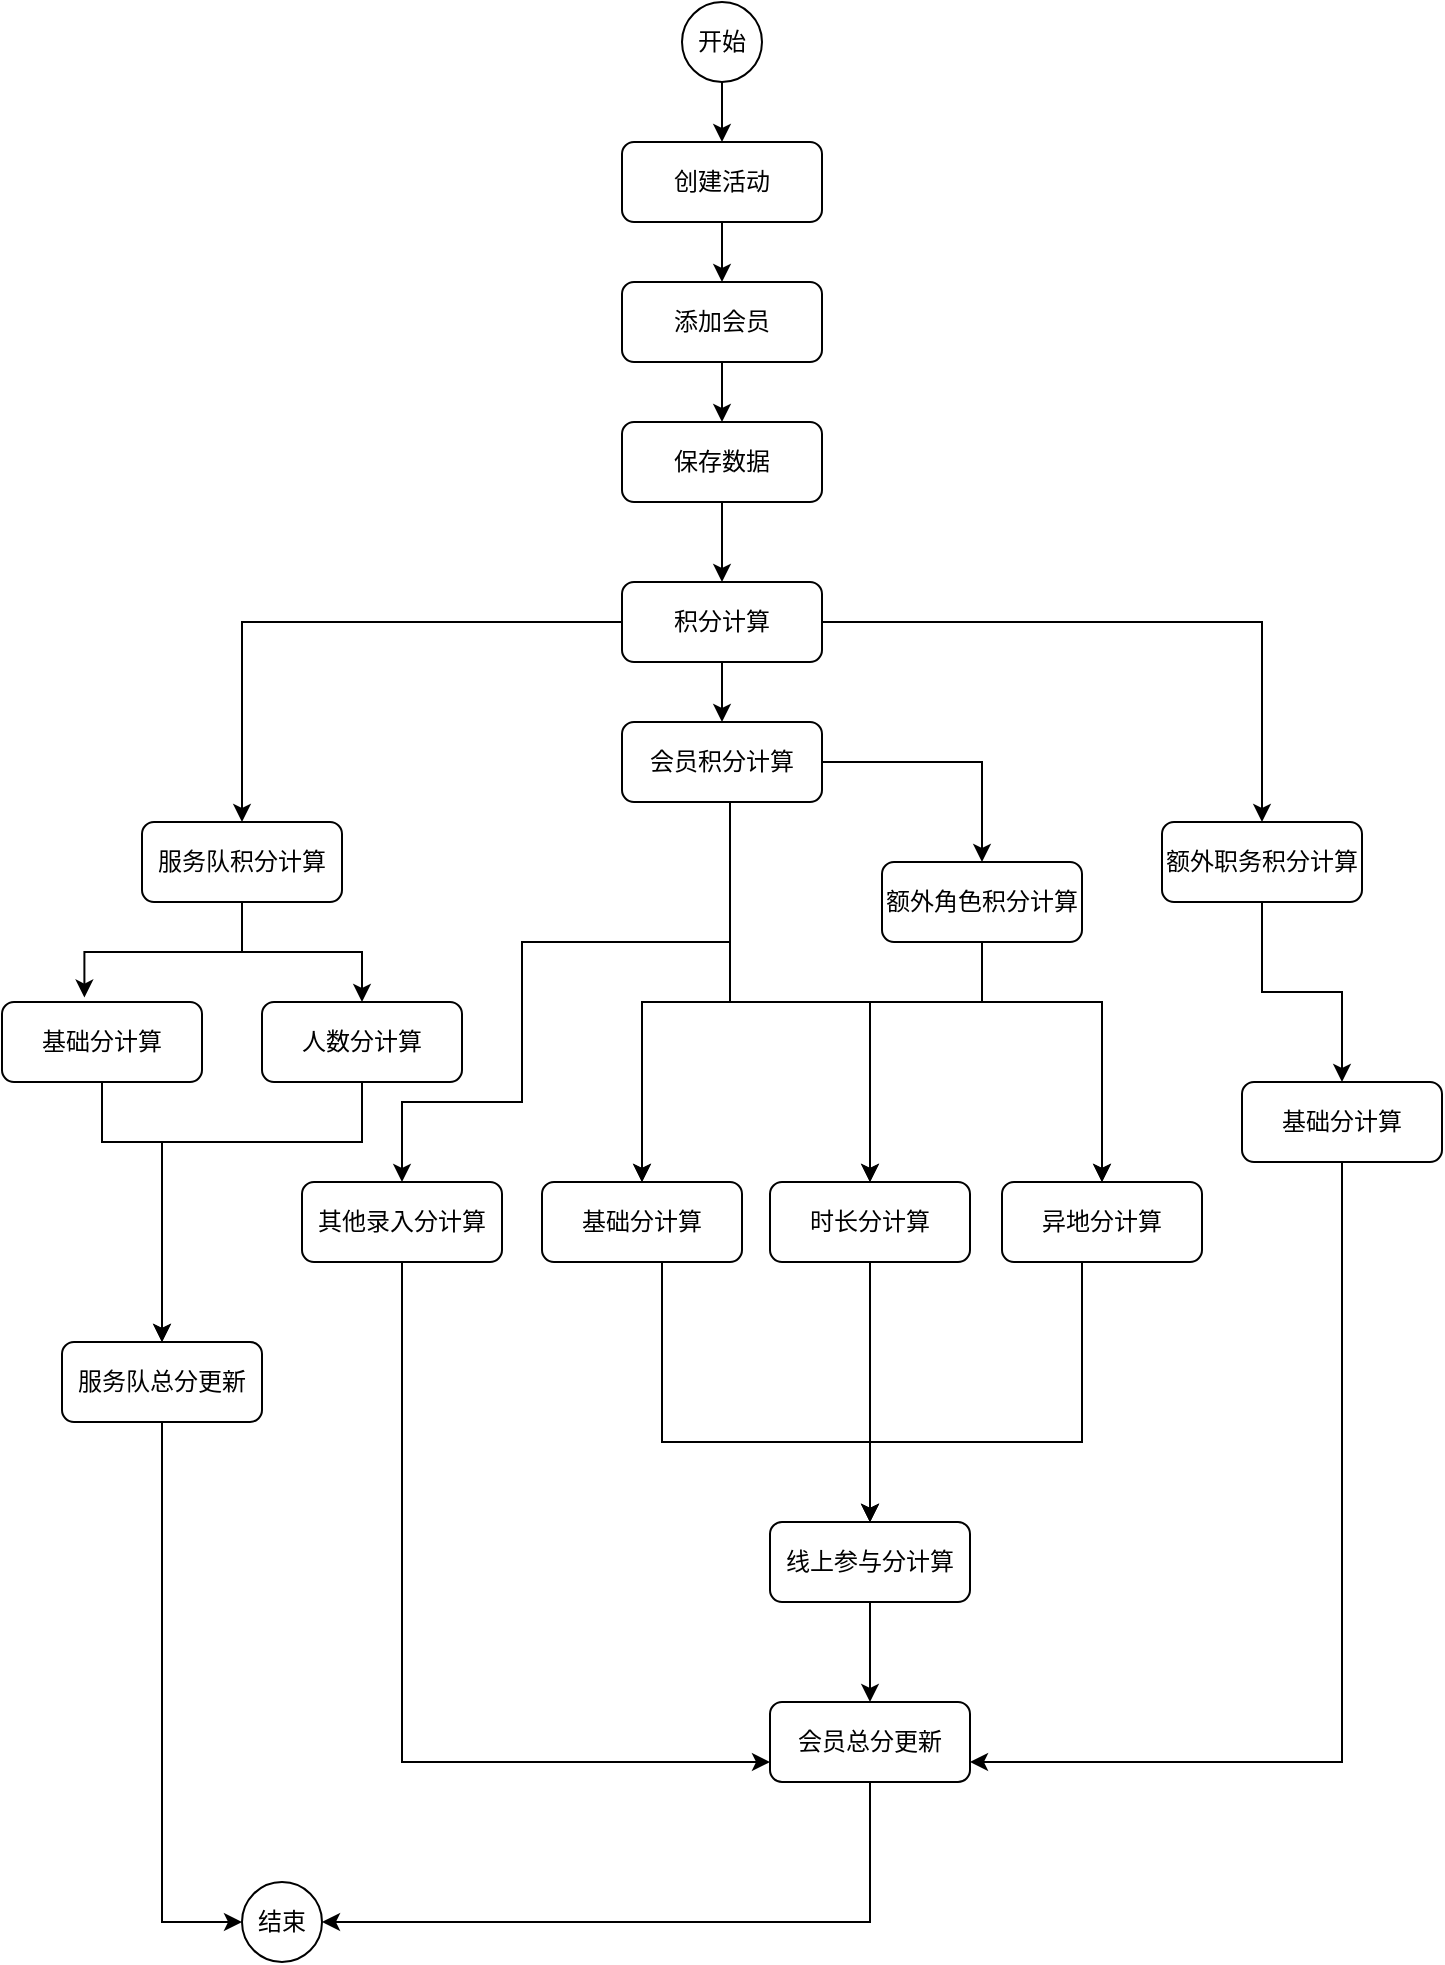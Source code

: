<mxfile version="21.0.6" type="github">
  <diagram id="C5RBs43oDa-KdzZeNtuy" name="Page-1">
    <mxGraphModel dx="1050" dy="549" grid="1" gridSize="10" guides="1" tooltips="1" connect="1" arrows="1" fold="1" page="1" pageScale="1" pageWidth="827" pageHeight="1169" math="0" shadow="0">
      <root>
        <mxCell id="WIyWlLk6GJQsqaUBKTNV-0" />
        <mxCell id="WIyWlLk6GJQsqaUBKTNV-1" parent="WIyWlLk6GJQsqaUBKTNV-0" />
        <mxCell id="_MRiqfZ5_h3y5lJ8WUpM-0" style="edgeStyle=orthogonalEdgeStyle;rounded=0;orthogonalLoop=1;jettySize=auto;html=1;exitX=0.5;exitY=1;exitDx=0;exitDy=0;entryX=0.5;entryY=0;entryDx=0;entryDy=0;" edge="1" parent="WIyWlLk6GJQsqaUBKTNV-1" source="_MRiqfZ5_h3y5lJ8WUpM-1" target="_MRiqfZ5_h3y5lJ8WUpM-3">
          <mxGeometry relative="1" as="geometry" />
        </mxCell>
        <mxCell id="_MRiqfZ5_h3y5lJ8WUpM-71" value="" style="edgeStyle=orthogonalEdgeStyle;rounded=0;orthogonalLoop=1;jettySize=auto;html=1;" edge="1" parent="WIyWlLk6GJQsqaUBKTNV-1" source="_MRiqfZ5_h3y5lJ8WUpM-68" target="_MRiqfZ5_h3y5lJ8WUpM-1">
          <mxGeometry relative="1" as="geometry" />
        </mxCell>
        <mxCell id="_MRiqfZ5_h3y5lJ8WUpM-1" value="创建活动" style="rounded=1;whiteSpace=wrap;html=1;" vertex="1" parent="WIyWlLk6GJQsqaUBKTNV-1">
          <mxGeometry x="340" y="70" width="100" height="40" as="geometry" />
        </mxCell>
        <mxCell id="_MRiqfZ5_h3y5lJ8WUpM-2" style="edgeStyle=orthogonalEdgeStyle;rounded=0;orthogonalLoop=1;jettySize=auto;html=1;exitX=0.5;exitY=1;exitDx=0;exitDy=0;entryX=0.5;entryY=0;entryDx=0;entryDy=0;" edge="1" parent="WIyWlLk6GJQsqaUBKTNV-1" source="_MRiqfZ5_h3y5lJ8WUpM-3" target="_MRiqfZ5_h3y5lJ8WUpM-4">
          <mxGeometry relative="1" as="geometry" />
        </mxCell>
        <mxCell id="_MRiqfZ5_h3y5lJ8WUpM-3" value="添加会员" style="rounded=1;whiteSpace=wrap;html=1;" vertex="1" parent="WIyWlLk6GJQsqaUBKTNV-1">
          <mxGeometry x="340" y="140" width="100" height="40" as="geometry" />
        </mxCell>
        <mxCell id="_MRiqfZ5_h3y5lJ8WUpM-73" value="" style="edgeStyle=orthogonalEdgeStyle;rounded=0;orthogonalLoop=1;jettySize=auto;html=1;" edge="1" parent="WIyWlLk6GJQsqaUBKTNV-1" source="_MRiqfZ5_h3y5lJ8WUpM-4" target="_MRiqfZ5_h3y5lJ8WUpM-72">
          <mxGeometry relative="1" as="geometry" />
        </mxCell>
        <mxCell id="_MRiqfZ5_h3y5lJ8WUpM-4" value="保存数据" style="rounded=1;whiteSpace=wrap;html=1;" vertex="1" parent="WIyWlLk6GJQsqaUBKTNV-1">
          <mxGeometry x="340" y="210" width="100" height="40" as="geometry" />
        </mxCell>
        <mxCell id="_MRiqfZ5_h3y5lJ8WUpM-11" style="edgeStyle=orthogonalEdgeStyle;rounded=0;orthogonalLoop=1;jettySize=auto;html=1;entryX=0.412;entryY=-0.055;entryDx=0;entryDy=0;entryPerimeter=0;" edge="1" parent="WIyWlLk6GJQsqaUBKTNV-1" source="_MRiqfZ5_h3y5lJ8WUpM-13" target="_MRiqfZ5_h3y5lJ8WUpM-14">
          <mxGeometry relative="1" as="geometry" />
        </mxCell>
        <mxCell id="_MRiqfZ5_h3y5lJ8WUpM-12" style="edgeStyle=orthogonalEdgeStyle;rounded=0;orthogonalLoop=1;jettySize=auto;html=1;entryX=0.5;entryY=0;entryDx=0;entryDy=0;" edge="1" parent="WIyWlLk6GJQsqaUBKTNV-1" source="_MRiqfZ5_h3y5lJ8WUpM-13" target="_MRiqfZ5_h3y5lJ8WUpM-15">
          <mxGeometry relative="1" as="geometry" />
        </mxCell>
        <mxCell id="_MRiqfZ5_h3y5lJ8WUpM-13" value="服务队积分计算" style="rounded=1;whiteSpace=wrap;html=1;" vertex="1" parent="WIyWlLk6GJQsqaUBKTNV-1">
          <mxGeometry x="100" y="410" width="100" height="40" as="geometry" />
        </mxCell>
        <mxCell id="_MRiqfZ5_h3y5lJ8WUpM-63" style="edgeStyle=orthogonalEdgeStyle;rounded=0;orthogonalLoop=1;jettySize=auto;html=1;" edge="1" parent="WIyWlLk6GJQsqaUBKTNV-1" source="_MRiqfZ5_h3y5lJ8WUpM-14" target="_MRiqfZ5_h3y5lJ8WUpM-61">
          <mxGeometry relative="1" as="geometry">
            <Array as="points">
              <mxPoint x="80" y="570" />
              <mxPoint x="110" y="570" />
            </Array>
          </mxGeometry>
        </mxCell>
        <mxCell id="_MRiqfZ5_h3y5lJ8WUpM-14" value="基础分计算" style="rounded=1;whiteSpace=wrap;html=1;" vertex="1" parent="WIyWlLk6GJQsqaUBKTNV-1">
          <mxGeometry x="30" y="500" width="100" height="40" as="geometry" />
        </mxCell>
        <mxCell id="_MRiqfZ5_h3y5lJ8WUpM-62" style="edgeStyle=orthogonalEdgeStyle;rounded=0;orthogonalLoop=1;jettySize=auto;html=1;entryX=0.5;entryY=0;entryDx=0;entryDy=0;" edge="1" parent="WIyWlLk6GJQsqaUBKTNV-1" source="_MRiqfZ5_h3y5lJ8WUpM-15" target="_MRiqfZ5_h3y5lJ8WUpM-61">
          <mxGeometry relative="1" as="geometry">
            <Array as="points">
              <mxPoint x="210" y="570" />
              <mxPoint x="110" y="570" />
            </Array>
          </mxGeometry>
        </mxCell>
        <mxCell id="_MRiqfZ5_h3y5lJ8WUpM-15" value="人数分计算" style="rounded=1;whiteSpace=wrap;html=1;" vertex="1" parent="WIyWlLk6GJQsqaUBKTNV-1">
          <mxGeometry x="160" y="500" width="100" height="40" as="geometry" />
        </mxCell>
        <mxCell id="_MRiqfZ5_h3y5lJ8WUpM-35" style="edgeStyle=orthogonalEdgeStyle;rounded=0;orthogonalLoop=1;jettySize=auto;html=1;entryX=0.5;entryY=0;entryDx=0;entryDy=0;" edge="1" parent="WIyWlLk6GJQsqaUBKTNV-1" source="_MRiqfZ5_h3y5lJ8WUpM-18" target="_MRiqfZ5_h3y5lJ8WUpM-27">
          <mxGeometry relative="1" as="geometry">
            <Array as="points">
              <mxPoint x="394" y="500" />
              <mxPoint x="464" y="500" />
            </Array>
          </mxGeometry>
        </mxCell>
        <mxCell id="_MRiqfZ5_h3y5lJ8WUpM-52" style="edgeStyle=orthogonalEdgeStyle;rounded=0;orthogonalLoop=1;jettySize=auto;html=1;entryX=0.5;entryY=0;entryDx=0;entryDy=0;" edge="1" parent="WIyWlLk6GJQsqaUBKTNV-1" source="_MRiqfZ5_h3y5lJ8WUpM-18" target="_MRiqfZ5_h3y5lJ8WUpM-28">
          <mxGeometry relative="1" as="geometry">
            <Array as="points">
              <mxPoint x="394" y="500" />
              <mxPoint x="580" y="500" />
            </Array>
          </mxGeometry>
        </mxCell>
        <mxCell id="_MRiqfZ5_h3y5lJ8WUpM-54" style="edgeStyle=orthogonalEdgeStyle;rounded=0;orthogonalLoop=1;jettySize=auto;html=1;entryX=0.5;entryY=0;entryDx=0;entryDy=0;" edge="1" parent="WIyWlLk6GJQsqaUBKTNV-1" source="_MRiqfZ5_h3y5lJ8WUpM-18" target="_MRiqfZ5_h3y5lJ8WUpM-26">
          <mxGeometry relative="1" as="geometry">
            <Array as="points">
              <mxPoint x="394" y="500" />
              <mxPoint x="350" y="500" />
            </Array>
          </mxGeometry>
        </mxCell>
        <mxCell id="_MRiqfZ5_h3y5lJ8WUpM-56" style="edgeStyle=orthogonalEdgeStyle;rounded=0;orthogonalLoop=1;jettySize=auto;html=1;" edge="1" parent="WIyWlLk6GJQsqaUBKTNV-1" source="_MRiqfZ5_h3y5lJ8WUpM-18">
          <mxGeometry relative="1" as="geometry">
            <mxPoint x="230" y="590" as="targetPoint" />
            <Array as="points">
              <mxPoint x="394" y="470" />
              <mxPoint x="290" y="470" />
              <mxPoint x="290" y="550" />
              <mxPoint x="230" y="550" />
              <mxPoint x="230" y="590" />
            </Array>
          </mxGeometry>
        </mxCell>
        <mxCell id="_MRiqfZ5_h3y5lJ8WUpM-78" style="edgeStyle=orthogonalEdgeStyle;rounded=0;orthogonalLoop=1;jettySize=auto;html=1;entryX=0.5;entryY=0;entryDx=0;entryDy=0;" edge="1" parent="WIyWlLk6GJQsqaUBKTNV-1" source="_MRiqfZ5_h3y5lJ8WUpM-18" target="_MRiqfZ5_h3y5lJ8WUpM-19">
          <mxGeometry relative="1" as="geometry" />
        </mxCell>
        <mxCell id="_MRiqfZ5_h3y5lJ8WUpM-18" value="会员积分计算" style="rounded=1;whiteSpace=wrap;html=1;" vertex="1" parent="WIyWlLk6GJQsqaUBKTNV-1">
          <mxGeometry x="340" y="360" width="100" height="40" as="geometry" />
        </mxCell>
        <mxCell id="_MRiqfZ5_h3y5lJ8WUpM-36" style="edgeStyle=orthogonalEdgeStyle;rounded=0;orthogonalLoop=1;jettySize=auto;html=1;entryX=0.5;entryY=0;entryDx=0;entryDy=0;" edge="1" parent="WIyWlLk6GJQsqaUBKTNV-1" source="_MRiqfZ5_h3y5lJ8WUpM-19" target="_MRiqfZ5_h3y5lJ8WUpM-27">
          <mxGeometry relative="1" as="geometry">
            <Array as="points">
              <mxPoint x="520" y="500" />
              <mxPoint x="464" y="500" />
            </Array>
          </mxGeometry>
        </mxCell>
        <mxCell id="_MRiqfZ5_h3y5lJ8WUpM-53" style="edgeStyle=orthogonalEdgeStyle;rounded=0;orthogonalLoop=1;jettySize=auto;html=1;entryX=0.5;entryY=0;entryDx=0;entryDy=0;" edge="1" parent="WIyWlLk6GJQsqaUBKTNV-1" source="_MRiqfZ5_h3y5lJ8WUpM-19" target="_MRiqfZ5_h3y5lJ8WUpM-28">
          <mxGeometry relative="1" as="geometry">
            <Array as="points">
              <mxPoint x="520" y="500" />
              <mxPoint x="580" y="500" />
            </Array>
          </mxGeometry>
        </mxCell>
        <mxCell id="_MRiqfZ5_h3y5lJ8WUpM-55" style="edgeStyle=orthogonalEdgeStyle;rounded=0;orthogonalLoop=1;jettySize=auto;html=1;entryX=0.5;entryY=0;entryDx=0;entryDy=0;" edge="1" parent="WIyWlLk6GJQsqaUBKTNV-1" source="_MRiqfZ5_h3y5lJ8WUpM-19" target="_MRiqfZ5_h3y5lJ8WUpM-26">
          <mxGeometry relative="1" as="geometry">
            <Array as="points">
              <mxPoint x="520" y="500" />
              <mxPoint x="350" y="500" />
            </Array>
          </mxGeometry>
        </mxCell>
        <mxCell id="_MRiqfZ5_h3y5lJ8WUpM-19" value="额外角色积分计算" style="rounded=1;whiteSpace=wrap;html=1;" vertex="1" parent="WIyWlLk6GJQsqaUBKTNV-1">
          <mxGeometry x="470" y="430" width="100" height="40" as="geometry" />
        </mxCell>
        <mxCell id="_MRiqfZ5_h3y5lJ8WUpM-50" style="edgeStyle=orthogonalEdgeStyle;rounded=0;orthogonalLoop=1;jettySize=auto;html=1;" edge="1" parent="WIyWlLk6GJQsqaUBKTNV-1" source="_MRiqfZ5_h3y5lJ8WUpM-24" target="_MRiqfZ5_h3y5lJ8WUpM-48">
          <mxGeometry relative="1" as="geometry" />
        </mxCell>
        <mxCell id="_MRiqfZ5_h3y5lJ8WUpM-24" value="额外职务积分计算" style="rounded=1;whiteSpace=wrap;html=1;" vertex="1" parent="WIyWlLk6GJQsqaUBKTNV-1">
          <mxGeometry x="610" y="410" width="100" height="40" as="geometry" />
        </mxCell>
        <mxCell id="_MRiqfZ5_h3y5lJ8WUpM-43" style="edgeStyle=orthogonalEdgeStyle;rounded=0;orthogonalLoop=1;jettySize=auto;html=1;entryX=0.5;entryY=0;entryDx=0;entryDy=0;" edge="1" parent="WIyWlLk6GJQsqaUBKTNV-1" source="_MRiqfZ5_h3y5lJ8WUpM-26" target="_MRiqfZ5_h3y5lJ8WUpM-41">
          <mxGeometry relative="1" as="geometry">
            <Array as="points">
              <mxPoint x="360" y="720" />
              <mxPoint x="464" y="720" />
            </Array>
          </mxGeometry>
        </mxCell>
        <mxCell id="_MRiqfZ5_h3y5lJ8WUpM-26" value="基础分计算" style="rounded=1;whiteSpace=wrap;html=1;" vertex="1" parent="WIyWlLk6GJQsqaUBKTNV-1">
          <mxGeometry x="300" y="590" width="100" height="40" as="geometry" />
        </mxCell>
        <mxCell id="_MRiqfZ5_h3y5lJ8WUpM-47" style="edgeStyle=orthogonalEdgeStyle;rounded=0;orthogonalLoop=1;jettySize=auto;html=1;entryX=0.5;entryY=0;entryDx=0;entryDy=0;" edge="1" parent="WIyWlLk6GJQsqaUBKTNV-1" source="_MRiqfZ5_h3y5lJ8WUpM-27" target="_MRiqfZ5_h3y5lJ8WUpM-41">
          <mxGeometry relative="1" as="geometry" />
        </mxCell>
        <mxCell id="_MRiqfZ5_h3y5lJ8WUpM-27" value="时长分计算" style="rounded=1;whiteSpace=wrap;html=1;" vertex="1" parent="WIyWlLk6GJQsqaUBKTNV-1">
          <mxGeometry x="414" y="590" width="100" height="40" as="geometry" />
        </mxCell>
        <mxCell id="_MRiqfZ5_h3y5lJ8WUpM-45" style="edgeStyle=orthogonalEdgeStyle;rounded=0;orthogonalLoop=1;jettySize=auto;html=1;" edge="1" parent="WIyWlLk6GJQsqaUBKTNV-1" source="_MRiqfZ5_h3y5lJ8WUpM-28" target="_MRiqfZ5_h3y5lJ8WUpM-41">
          <mxGeometry relative="1" as="geometry">
            <Array as="points">
              <mxPoint x="570" y="720" />
              <mxPoint x="464" y="720" />
            </Array>
          </mxGeometry>
        </mxCell>
        <mxCell id="_MRiqfZ5_h3y5lJ8WUpM-28" value="异地分计算" style="rounded=1;whiteSpace=wrap;html=1;" vertex="1" parent="WIyWlLk6GJQsqaUBKTNV-1">
          <mxGeometry x="530" y="590" width="100" height="40" as="geometry" />
        </mxCell>
        <mxCell id="_MRiqfZ5_h3y5lJ8WUpM-58" style="edgeStyle=orthogonalEdgeStyle;rounded=0;orthogonalLoop=1;jettySize=auto;html=1;entryX=0.5;entryY=0;entryDx=0;entryDy=0;" edge="1" parent="WIyWlLk6GJQsqaUBKTNV-1" source="_MRiqfZ5_h3y5lJ8WUpM-41" target="_MRiqfZ5_h3y5lJ8WUpM-57">
          <mxGeometry relative="1" as="geometry" />
        </mxCell>
        <mxCell id="_MRiqfZ5_h3y5lJ8WUpM-41" value="线上参与分计算" style="rounded=1;whiteSpace=wrap;html=1;" vertex="1" parent="WIyWlLk6GJQsqaUBKTNV-1">
          <mxGeometry x="414" y="760" width="100" height="40" as="geometry" />
        </mxCell>
        <mxCell id="_MRiqfZ5_h3y5lJ8WUpM-60" style="edgeStyle=orthogonalEdgeStyle;rounded=0;orthogonalLoop=1;jettySize=auto;html=1;entryX=1;entryY=0.75;entryDx=0;entryDy=0;" edge="1" parent="WIyWlLk6GJQsqaUBKTNV-1" source="_MRiqfZ5_h3y5lJ8WUpM-48" target="_MRiqfZ5_h3y5lJ8WUpM-57">
          <mxGeometry relative="1" as="geometry">
            <Array as="points">
              <mxPoint x="700" y="880" />
            </Array>
          </mxGeometry>
        </mxCell>
        <mxCell id="_MRiqfZ5_h3y5lJ8WUpM-48" value="基础分计算" style="rounded=1;whiteSpace=wrap;html=1;" vertex="1" parent="WIyWlLk6GJQsqaUBKTNV-1">
          <mxGeometry x="650" y="540" width="100" height="40" as="geometry" />
        </mxCell>
        <mxCell id="_MRiqfZ5_h3y5lJ8WUpM-59" style="edgeStyle=orthogonalEdgeStyle;rounded=0;orthogonalLoop=1;jettySize=auto;html=1;entryX=0;entryY=0.75;entryDx=0;entryDy=0;" edge="1" parent="WIyWlLk6GJQsqaUBKTNV-1" source="_MRiqfZ5_h3y5lJ8WUpM-51" target="_MRiqfZ5_h3y5lJ8WUpM-57">
          <mxGeometry relative="1" as="geometry">
            <Array as="points">
              <mxPoint x="230" y="880" />
            </Array>
          </mxGeometry>
        </mxCell>
        <mxCell id="_MRiqfZ5_h3y5lJ8WUpM-51" value="其他录入分计算" style="rounded=1;whiteSpace=wrap;html=1;" vertex="1" parent="WIyWlLk6GJQsqaUBKTNV-1">
          <mxGeometry x="180" y="590" width="100" height="40" as="geometry" />
        </mxCell>
        <mxCell id="_MRiqfZ5_h3y5lJ8WUpM-67" style="edgeStyle=orthogonalEdgeStyle;rounded=0;orthogonalLoop=1;jettySize=auto;html=1;entryX=1;entryY=0.5;entryDx=0;entryDy=0;" edge="1" parent="WIyWlLk6GJQsqaUBKTNV-1" source="_MRiqfZ5_h3y5lJ8WUpM-57" target="_MRiqfZ5_h3y5lJ8WUpM-64">
          <mxGeometry relative="1" as="geometry">
            <Array as="points">
              <mxPoint x="464" y="960" />
            </Array>
          </mxGeometry>
        </mxCell>
        <mxCell id="_MRiqfZ5_h3y5lJ8WUpM-57" value="会员总分更新" style="rounded=1;whiteSpace=wrap;html=1;" vertex="1" parent="WIyWlLk6GJQsqaUBKTNV-1">
          <mxGeometry x="414" y="850" width="100" height="40" as="geometry" />
        </mxCell>
        <mxCell id="_MRiqfZ5_h3y5lJ8WUpM-61" value="服务队总分更新" style="rounded=1;whiteSpace=wrap;html=1;" vertex="1" parent="WIyWlLk6GJQsqaUBKTNV-1">
          <mxGeometry x="60" y="670" width="100" height="40" as="geometry" />
        </mxCell>
        <mxCell id="_MRiqfZ5_h3y5lJ8WUpM-66" style="edgeStyle=orthogonalEdgeStyle;rounded=0;orthogonalLoop=1;jettySize=auto;html=1;" edge="1" parent="WIyWlLk6GJQsqaUBKTNV-1" source="_MRiqfZ5_h3y5lJ8WUpM-61" target="_MRiqfZ5_h3y5lJ8WUpM-64">
          <mxGeometry relative="1" as="geometry">
            <Array as="points">
              <mxPoint x="110" y="960" />
            </Array>
          </mxGeometry>
        </mxCell>
        <mxCell id="_MRiqfZ5_h3y5lJ8WUpM-64" value="结束" style="ellipse;whiteSpace=wrap;html=1;aspect=fixed;" vertex="1" parent="WIyWlLk6GJQsqaUBKTNV-1">
          <mxGeometry x="150" y="940" width="40" height="40" as="geometry" />
        </mxCell>
        <mxCell id="_MRiqfZ5_h3y5lJ8WUpM-68" value="开始" style="ellipse;whiteSpace=wrap;html=1;aspect=fixed;" vertex="1" parent="WIyWlLk6GJQsqaUBKTNV-1">
          <mxGeometry x="370" width="40" height="40" as="geometry" />
        </mxCell>
        <mxCell id="_MRiqfZ5_h3y5lJ8WUpM-74" style="edgeStyle=orthogonalEdgeStyle;rounded=0;orthogonalLoop=1;jettySize=auto;html=1;entryX=0.5;entryY=0;entryDx=0;entryDy=0;" edge="1" parent="WIyWlLk6GJQsqaUBKTNV-1" source="_MRiqfZ5_h3y5lJ8WUpM-72" target="_MRiqfZ5_h3y5lJ8WUpM-13">
          <mxGeometry relative="1" as="geometry" />
        </mxCell>
        <mxCell id="_MRiqfZ5_h3y5lJ8WUpM-75" style="edgeStyle=orthogonalEdgeStyle;rounded=0;orthogonalLoop=1;jettySize=auto;html=1;" edge="1" parent="WIyWlLk6GJQsqaUBKTNV-1" source="_MRiqfZ5_h3y5lJ8WUpM-72" target="_MRiqfZ5_h3y5lJ8WUpM-18">
          <mxGeometry relative="1" as="geometry" />
        </mxCell>
        <mxCell id="_MRiqfZ5_h3y5lJ8WUpM-77" style="edgeStyle=orthogonalEdgeStyle;rounded=0;orthogonalLoop=1;jettySize=auto;html=1;entryX=0.5;entryY=0;entryDx=0;entryDy=0;" edge="1" parent="WIyWlLk6GJQsqaUBKTNV-1" source="_MRiqfZ5_h3y5lJ8WUpM-72" target="_MRiqfZ5_h3y5lJ8WUpM-24">
          <mxGeometry relative="1" as="geometry" />
        </mxCell>
        <mxCell id="_MRiqfZ5_h3y5lJ8WUpM-72" value="积分计算" style="rounded=1;whiteSpace=wrap;html=1;" vertex="1" parent="WIyWlLk6GJQsqaUBKTNV-1">
          <mxGeometry x="340" y="290" width="100" height="40" as="geometry" />
        </mxCell>
      </root>
    </mxGraphModel>
  </diagram>
</mxfile>
